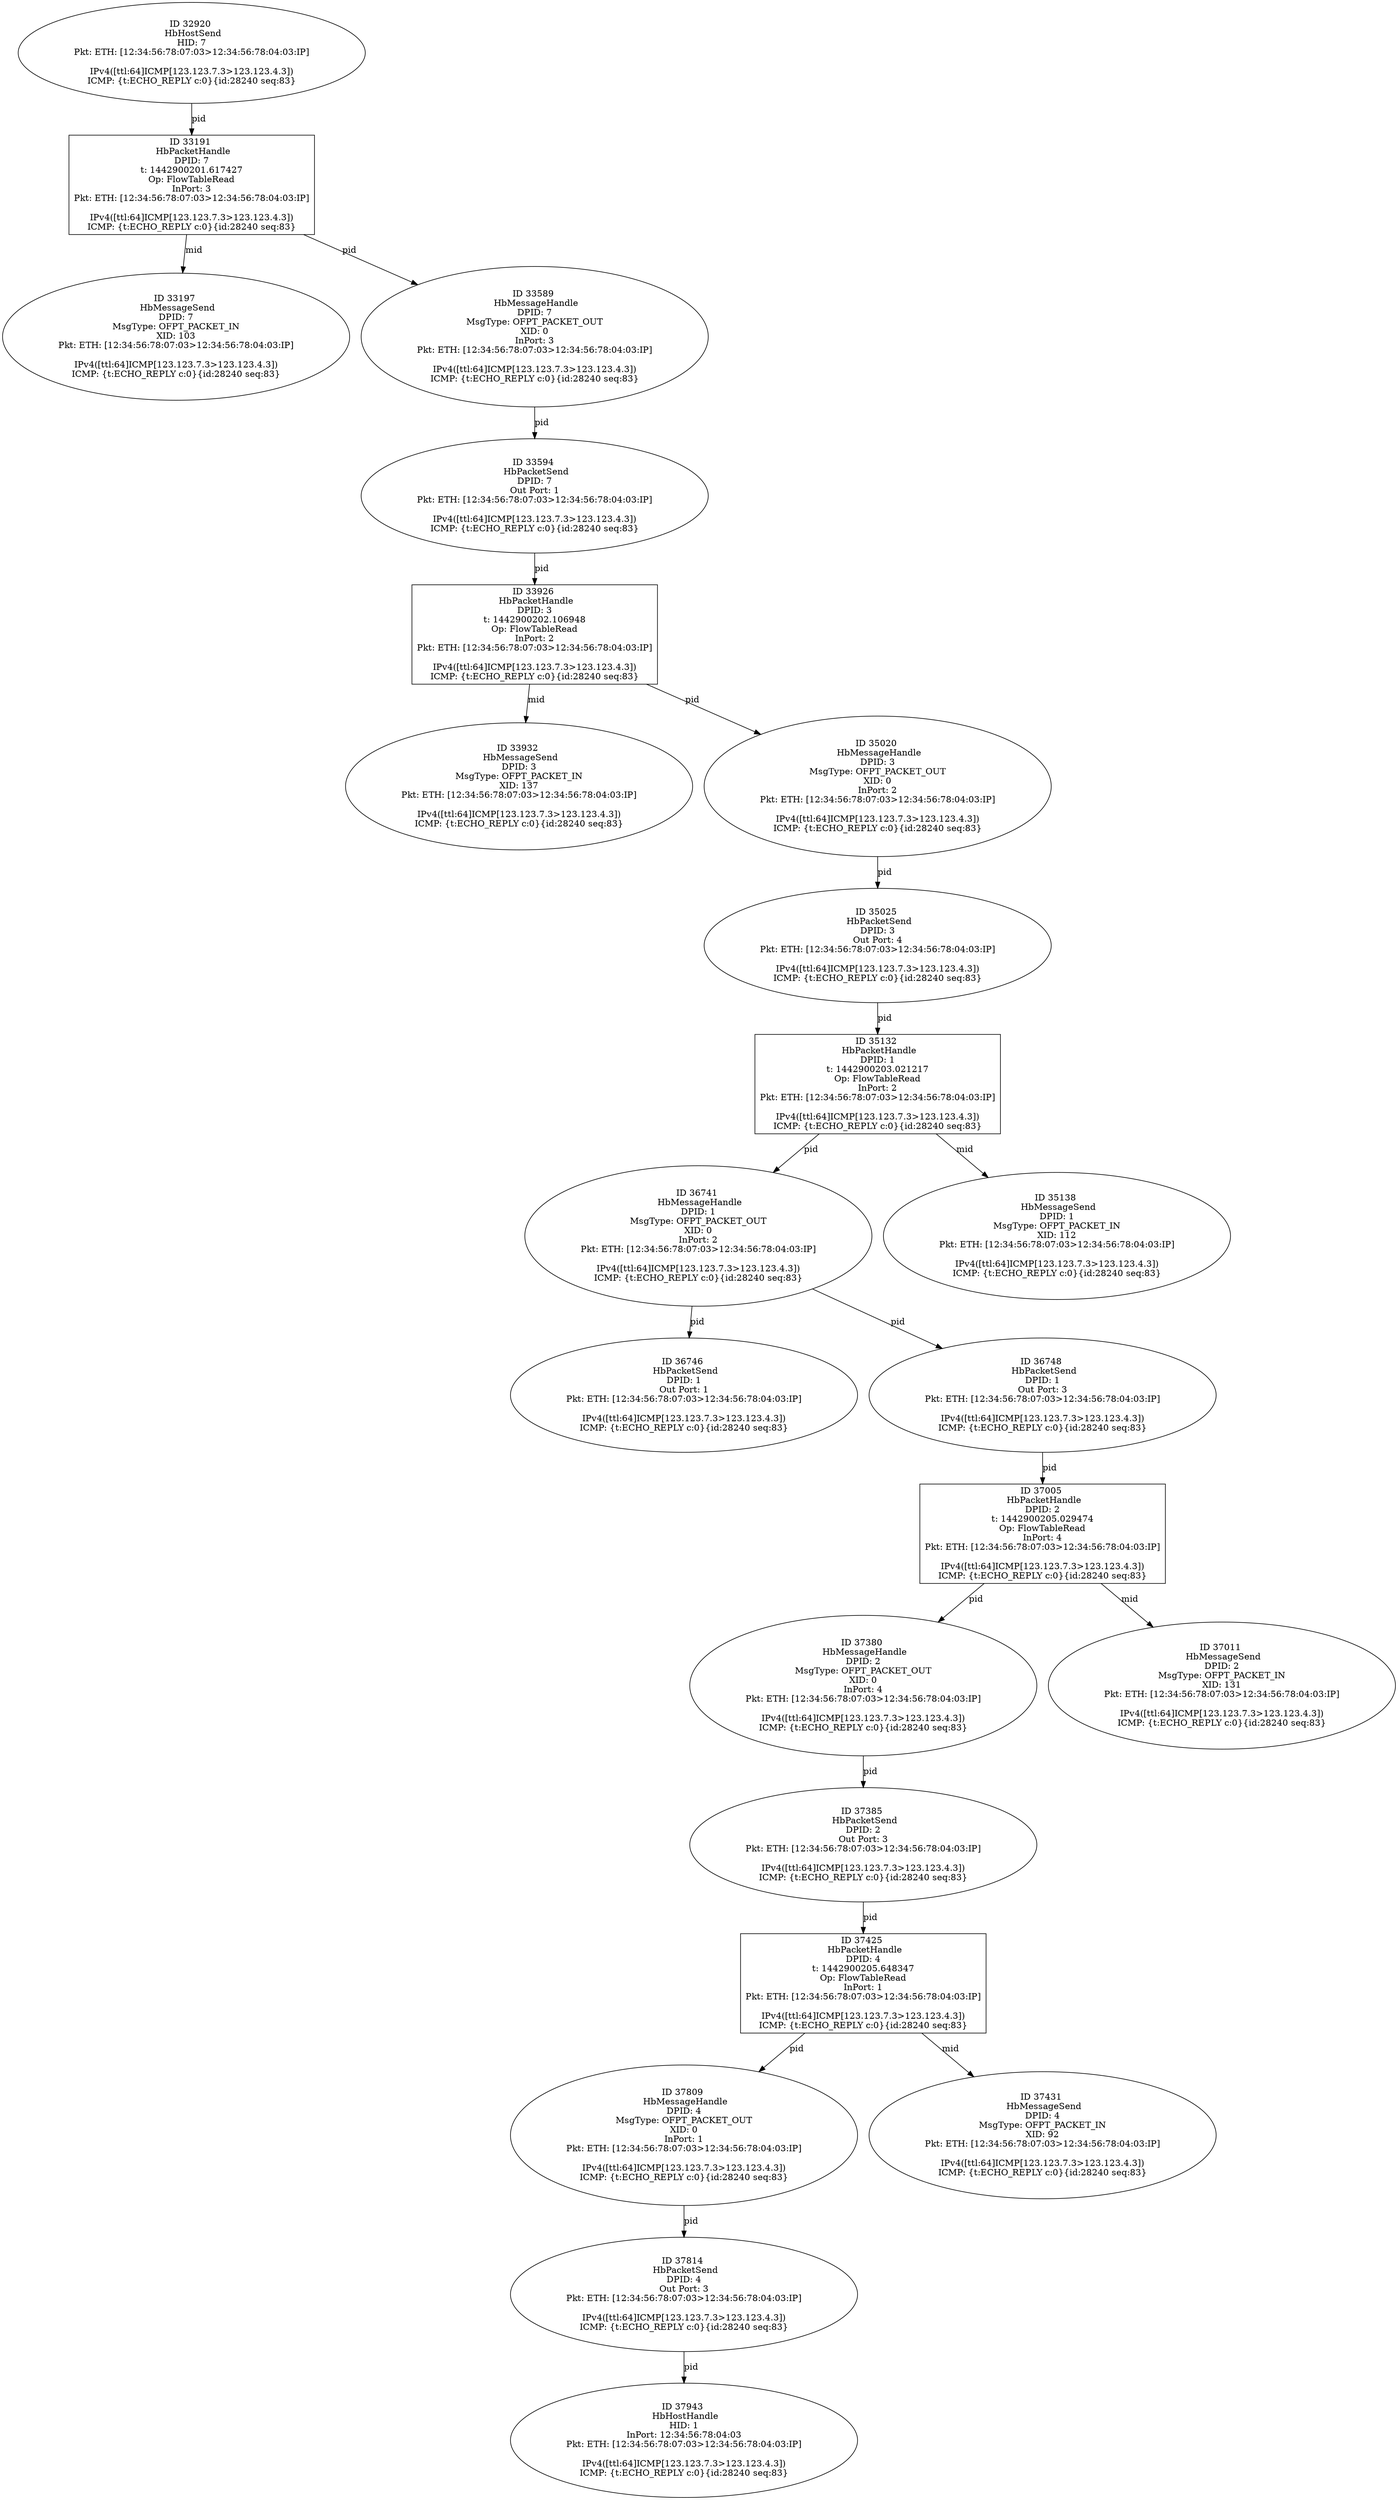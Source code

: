 strict digraph G {
37380 [shape=oval, event=<hb_events.HbMessageHandle object at 0x10fb43b50>, label="ID 37380 
 HbMessageHandle
DPID: 2
MsgType: OFPT_PACKET_OUT
XID: 0
InPort: 4
Pkt: ETH: [12:34:56:78:07:03>12:34:56:78:04:03:IP]

IPv4([ttl:64]ICMP[123.123.7.3>123.123.4.3])
ICMP: {t:ECHO_REPLY c:0}{id:28240 seq:83}"];
36741 [shape=oval, event=<hb_events.HbMessageHandle object at 0x10f80ea90>, label="ID 36741 
 HbMessageHandle
DPID: 1
MsgType: OFPT_PACKET_OUT
XID: 0
InPort: 2
Pkt: ETH: [12:34:56:78:07:03>12:34:56:78:04:03:IP]

IPv4([ttl:64]ICMP[123.123.7.3>123.123.4.3])
ICMP: {t:ECHO_REPLY c:0}{id:28240 seq:83}"];
33926 [shape=box, event=<hb_events.HbPacketHandle object at 0x10ed95c10>, label="ID 33926 
 HbPacketHandle
DPID: 3
t: 1442900202.106948
Op: FlowTableRead
InPort: 2
Pkt: ETH: [12:34:56:78:07:03>12:34:56:78:04:03:IP]

IPv4([ttl:64]ICMP[123.123.7.3>123.123.4.3])
ICMP: {t:ECHO_REPLY c:0}{id:28240 seq:83}"];
37385 [shape=oval, event=<hb_events.HbPacketSend object at 0x10fb61150>, label="ID 37385 
 HbPacketSend
DPID: 2
Out Port: 3
Pkt: ETH: [12:34:56:78:07:03>12:34:56:78:04:03:IP]

IPv4([ttl:64]ICMP[123.123.7.3>123.123.4.3])
ICMP: {t:ECHO_REPLY c:0}{id:28240 seq:83}"];
36746 [shape=oval, event=<hb_events.HbPacketSend object at 0x10f81ae50>, label="ID 36746 
 HbPacketSend
DPID: 1
Out Port: 1
Pkt: ETH: [12:34:56:78:07:03>12:34:56:78:04:03:IP]

IPv4([ttl:64]ICMP[123.123.7.3>123.123.4.3])
ICMP: {t:ECHO_REPLY c:0}{id:28240 seq:83}"];
36748 [shape=oval, event=<hb_events.HbPacketSend object at 0x10f81af90>, label="ID 36748 
 HbPacketSend
DPID: 1
Out Port: 3
Pkt: ETH: [12:34:56:78:07:03>12:34:56:78:04:03:IP]

IPv4([ttl:64]ICMP[123.123.7.3>123.123.4.3])
ICMP: {t:ECHO_REPLY c:0}{id:28240 seq:83}"];
37005 [shape=box, event=<hb_events.HbPacketHandle object at 0x10f97ae90>, label="ID 37005 
 HbPacketHandle
DPID: 2
t: 1442900205.029474
Op: FlowTableRead
InPort: 4
Pkt: ETH: [12:34:56:78:07:03>12:34:56:78:04:03:IP]

IPv4([ttl:64]ICMP[123.123.7.3>123.123.4.3])
ICMP: {t:ECHO_REPLY c:0}{id:28240 seq:83}"];
37011 [shape=oval, event=<hb_events.HbMessageSend object at 0x10f97a8d0>, label="ID 37011 
 HbMessageSend
DPID: 2
MsgType: OFPT_PACKET_IN
XID: 131
Pkt: ETH: [12:34:56:78:07:03>12:34:56:78:04:03:IP]

IPv4([ttl:64]ICMP[123.123.7.3>123.123.4.3])
ICMP: {t:ECHO_REPLY c:0}{id:28240 seq:83}"];
32920 [shape=oval, event=<hb_events.HbHostSend object at 0x10ebdfa10>, label="ID 32920 
 HbHostSend
HID: 7
Pkt: ETH: [12:34:56:78:07:03>12:34:56:78:04:03:IP]

IPv4([ttl:64]ICMP[123.123.7.3>123.123.4.3])
ICMP: {t:ECHO_REPLY c:0}{id:28240 seq:83}"];
33191 [shape=box, event=<hb_events.HbPacketHandle object at 0x10ec4c390>, label="ID 33191 
 HbPacketHandle
DPID: 7
t: 1442900201.617427
Op: FlowTableRead
InPort: 3
Pkt: ETH: [12:34:56:78:07:03>12:34:56:78:04:03:IP]

IPv4([ttl:64]ICMP[123.123.7.3>123.123.4.3])
ICMP: {t:ECHO_REPLY c:0}{id:28240 seq:83}"];
33197 [shape=oval, event=<hb_events.HbMessageSend object at 0x10ec3b210>, label="ID 33197 
 HbMessageSend
DPID: 7
MsgType: OFPT_PACKET_IN
XID: 103
Pkt: ETH: [12:34:56:78:07:03>12:34:56:78:04:03:IP]

IPv4([ttl:64]ICMP[123.123.7.3>123.123.4.3])
ICMP: {t:ECHO_REPLY c:0}{id:28240 seq:83}"];
37809 [shape=oval, event=<hb_events.HbMessageHandle object at 0x10fe174d0>, label="ID 37809 
 HbMessageHandle
DPID: 4
MsgType: OFPT_PACKET_OUT
XID: 0
InPort: 1
Pkt: ETH: [12:34:56:78:07:03>12:34:56:78:04:03:IP]

IPv4([ttl:64]ICMP[123.123.7.3>123.123.4.3])
ICMP: {t:ECHO_REPLY c:0}{id:28240 seq:83}"];
33589 [shape=oval, event=<hb_events.HbMessageHandle object at 0x10ece99d0>, label="ID 33589 
 HbMessageHandle
DPID: 7
MsgType: OFPT_PACKET_OUT
XID: 0
InPort: 3
Pkt: ETH: [12:34:56:78:07:03>12:34:56:78:04:03:IP]

IPv4([ttl:64]ICMP[123.123.7.3>123.123.4.3])
ICMP: {t:ECHO_REPLY c:0}{id:28240 seq:83}"];
37814 [shape=oval, event=<hb_events.HbPacketSend object at 0x10fe1e390>, label="ID 37814 
 HbPacketSend
DPID: 4
Out Port: 3
Pkt: ETH: [12:34:56:78:07:03>12:34:56:78:04:03:IP]

IPv4([ttl:64]ICMP[123.123.7.3>123.123.4.3])
ICMP: {t:ECHO_REPLY c:0}{id:28240 seq:83}"];
37431 [shape=oval, event=<hb_events.HbMessageSend object at 0x10fb6e490>, label="ID 37431 
 HbMessageSend
DPID: 4
MsgType: OFPT_PACKET_IN
XID: 92
Pkt: ETH: [12:34:56:78:07:03>12:34:56:78:04:03:IP]

IPv4([ttl:64]ICMP[123.123.7.3>123.123.4.3])
ICMP: {t:ECHO_REPLY c:0}{id:28240 seq:83}"];
33594 [shape=oval, event=<hb_events.HbPacketSend object at 0x10ece9ed0>, label="ID 33594 
 HbPacketSend
DPID: 7
Out Port: 1
Pkt: ETH: [12:34:56:78:07:03>12:34:56:78:04:03:IP]

IPv4([ttl:64]ICMP[123.123.7.3>123.123.4.3])
ICMP: {t:ECHO_REPLY c:0}{id:28240 seq:83}"];
35132 [shape=box, event=<hb_events.HbPacketHandle object at 0x10f0bb990>, label="ID 35132 
 HbPacketHandle
DPID: 1
t: 1442900203.021217
Op: FlowTableRead
InPort: 2
Pkt: ETH: [12:34:56:78:07:03>12:34:56:78:04:03:IP]

IPv4([ttl:64]ICMP[123.123.7.3>123.123.4.3])
ICMP: {t:ECHO_REPLY c:0}{id:28240 seq:83}"];
35138 [shape=oval, event=<hb_events.HbMessageSend object at 0x10f0c7110>, label="ID 35138 
 HbMessageSend
DPID: 1
MsgType: OFPT_PACKET_IN
XID: 112
Pkt: ETH: [12:34:56:78:07:03>12:34:56:78:04:03:IP]

IPv4([ttl:64]ICMP[123.123.7.3>123.123.4.3])
ICMP: {t:ECHO_REPLY c:0}{id:28240 seq:83}"];
33932 [shape=oval, event=<hb_events.HbMessageSend object at 0x10eda11d0>, label="ID 33932 
 HbMessageSend
DPID: 3
MsgType: OFPT_PACKET_IN
XID: 137
Pkt: ETH: [12:34:56:78:07:03>12:34:56:78:04:03:IP]

IPv4([ttl:64]ICMP[123.123.7.3>123.123.4.3])
ICMP: {t:ECHO_REPLY c:0}{id:28240 seq:83}"];
37943 [shape=oval, event=<hb_events.HbHostHandle object at 0x10ff07d50>, label="ID 37943 
 HbHostHandle
HID: 1
InPort: 12:34:56:78:04:03
Pkt: ETH: [12:34:56:78:07:03>12:34:56:78:04:03:IP]

IPv4([ttl:64]ICMP[123.123.7.3>123.123.4.3])
ICMP: {t:ECHO_REPLY c:0}{id:28240 seq:83}"];
35020 [shape=oval, event=<hb_events.HbMessageHandle object at 0x10f06c050>, label="ID 35020 
 HbMessageHandle
DPID: 3
MsgType: OFPT_PACKET_OUT
XID: 0
InPort: 2
Pkt: ETH: [12:34:56:78:07:03>12:34:56:78:04:03:IP]

IPv4([ttl:64]ICMP[123.123.7.3>123.123.4.3])
ICMP: {t:ECHO_REPLY c:0}{id:28240 seq:83}"];
35025 [shape=oval, event=<hb_events.HbPacketSend object at 0x10f08d590>, label="ID 35025 
 HbPacketSend
DPID: 3
Out Port: 4
Pkt: ETH: [12:34:56:78:07:03>12:34:56:78:04:03:IP]

IPv4([ttl:64]ICMP[123.123.7.3>123.123.4.3])
ICMP: {t:ECHO_REPLY c:0}{id:28240 seq:83}"];
37425 [shape=box, event=<hb_events.HbPacketHandle object at 0x10fb89b90>, label="ID 37425 
 HbPacketHandle
DPID: 4
t: 1442900205.648347
Op: FlowTableRead
InPort: 1
Pkt: ETH: [12:34:56:78:07:03>12:34:56:78:04:03:IP]

IPv4([ttl:64]ICMP[123.123.7.3>123.123.4.3])
ICMP: {t:ECHO_REPLY c:0}{id:28240 seq:83}"];
37380 -> 37385  [rel=pid, label=pid];
36741 -> 36746  [rel=pid, label=pid];
36741 -> 36748  [rel=pid, label=pid];
33926 -> 35020  [rel=pid, label=pid];
33926 -> 33932  [rel=mid, label=mid];
37385 -> 37425  [rel=pid, label=pid];
36748 -> 37005  [rel=pid, label=pid];
37005 -> 37011  [rel=mid, label=mid];
37005 -> 37380  [rel=pid, label=pid];
32920 -> 33191  [rel=pid, label=pid];
33191 -> 33197  [rel=mid, label=mid];
33191 -> 33589  [rel=pid, label=pid];
37809 -> 37814  [rel=pid, label=pid];
33589 -> 33594  [rel=pid, label=pid];
37814 -> 37943  [rel=pid, label=pid];
33594 -> 33926  [rel=pid, label=pid];
35132 -> 35138  [rel=mid, label=mid];
35132 -> 36741  [rel=pid, label=pid];
35020 -> 35025  [rel=pid, label=pid];
35025 -> 35132  [rel=pid, label=pid];
37425 -> 37809  [rel=pid, label=pid];
37425 -> 37431  [rel=mid, label=mid];
}
